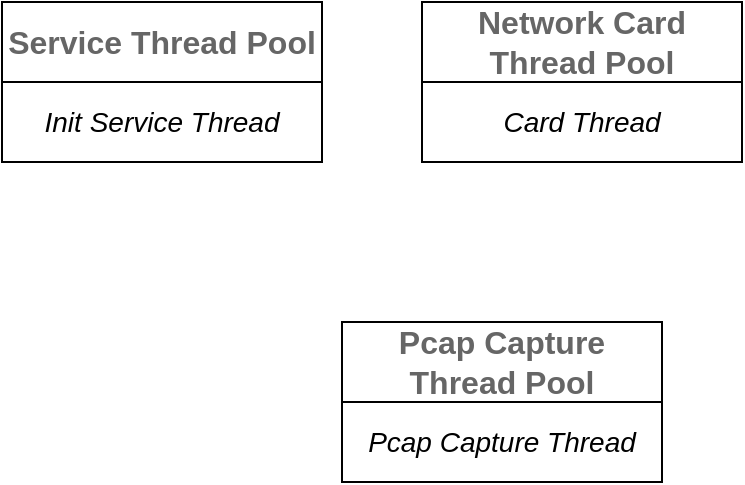 <mxfile version="14.6.6" type="github">
  <diagram id="Lawi1tIbsT6B6tBGYx7M" name="Page-1">
    <mxGraphModel dx="540" dy="601" grid="1" gridSize="10" guides="1" tooltips="1" connect="1" arrows="1" fold="1" page="1" pageScale="1" pageWidth="1654" pageHeight="2336" math="0" shadow="0">
      <root>
        <mxCell id="0" />
        <mxCell id="1" parent="0" />
        <mxCell id="xuh5IIpC34kz-FPivGkV-3" value="" style="group" vertex="1" connectable="0" parent="1">
          <mxGeometry x="40" y="190" width="160" height="80" as="geometry" />
        </mxCell>
        <mxCell id="xuh5IIpC34kz-FPivGkV-1" value="&lt;font style=&quot;font-size: 16px&quot; color=&quot;#666666&quot;&gt;&lt;b&gt;Service Thread Pool&lt;/b&gt;&lt;/font&gt;" style="rounded=0;whiteSpace=wrap;html=1;" vertex="1" parent="xuh5IIpC34kz-FPivGkV-3">
          <mxGeometry width="160" height="40" as="geometry" />
        </mxCell>
        <mxCell id="xuh5IIpC34kz-FPivGkV-2" value="&lt;font style=&quot;font-size: 14px&quot;&gt;&lt;i&gt;Init Service Thread&lt;/i&gt;&lt;/font&gt;" style="rounded=0;whiteSpace=wrap;html=1;" vertex="1" parent="xuh5IIpC34kz-FPivGkV-3">
          <mxGeometry y="40" width="160" height="40" as="geometry" />
        </mxCell>
        <mxCell id="xuh5IIpC34kz-FPivGkV-4" value="" style="group" vertex="1" connectable="0" parent="1">
          <mxGeometry x="250" y="190" width="160" height="80" as="geometry" />
        </mxCell>
        <mxCell id="xuh5IIpC34kz-FPivGkV-5" value="&lt;font style=&quot;font-size: 16px&quot; color=&quot;#666666&quot;&gt;&lt;b&gt;Network Card Thread Pool&lt;/b&gt;&lt;/font&gt;" style="rounded=0;whiteSpace=wrap;html=1;" vertex="1" parent="xuh5IIpC34kz-FPivGkV-4">
          <mxGeometry width="160" height="40" as="geometry" />
        </mxCell>
        <mxCell id="xuh5IIpC34kz-FPivGkV-6" value="&lt;font style=&quot;font-size: 14px&quot;&gt;&lt;i&gt;Card Thread&lt;/i&gt;&lt;/font&gt;" style="rounded=0;whiteSpace=wrap;html=1;" vertex="1" parent="xuh5IIpC34kz-FPivGkV-4">
          <mxGeometry y="40" width="160" height="40" as="geometry" />
        </mxCell>
        <mxCell id="xuh5IIpC34kz-FPivGkV-7" value="" style="group" vertex="1" connectable="0" parent="1">
          <mxGeometry x="210" y="350" width="160" height="80" as="geometry" />
        </mxCell>
        <mxCell id="xuh5IIpC34kz-FPivGkV-8" value="&lt;font style=&quot;font-size: 16px&quot; color=&quot;#666666&quot;&gt;&lt;b&gt;Pcap Capture Thread Pool&lt;/b&gt;&lt;/font&gt;" style="rounded=0;whiteSpace=wrap;html=1;" vertex="1" parent="xuh5IIpC34kz-FPivGkV-7">
          <mxGeometry width="160" height="40" as="geometry" />
        </mxCell>
        <mxCell id="xuh5IIpC34kz-FPivGkV-9" value="&lt;font style=&quot;font-size: 14px&quot;&gt;&lt;i&gt;Pcap Capture Thread&lt;/i&gt;&lt;/font&gt;" style="rounded=0;whiteSpace=wrap;html=1;" vertex="1" parent="xuh5IIpC34kz-FPivGkV-7">
          <mxGeometry y="40" width="160" height="40" as="geometry" />
        </mxCell>
      </root>
    </mxGraphModel>
  </diagram>
</mxfile>
